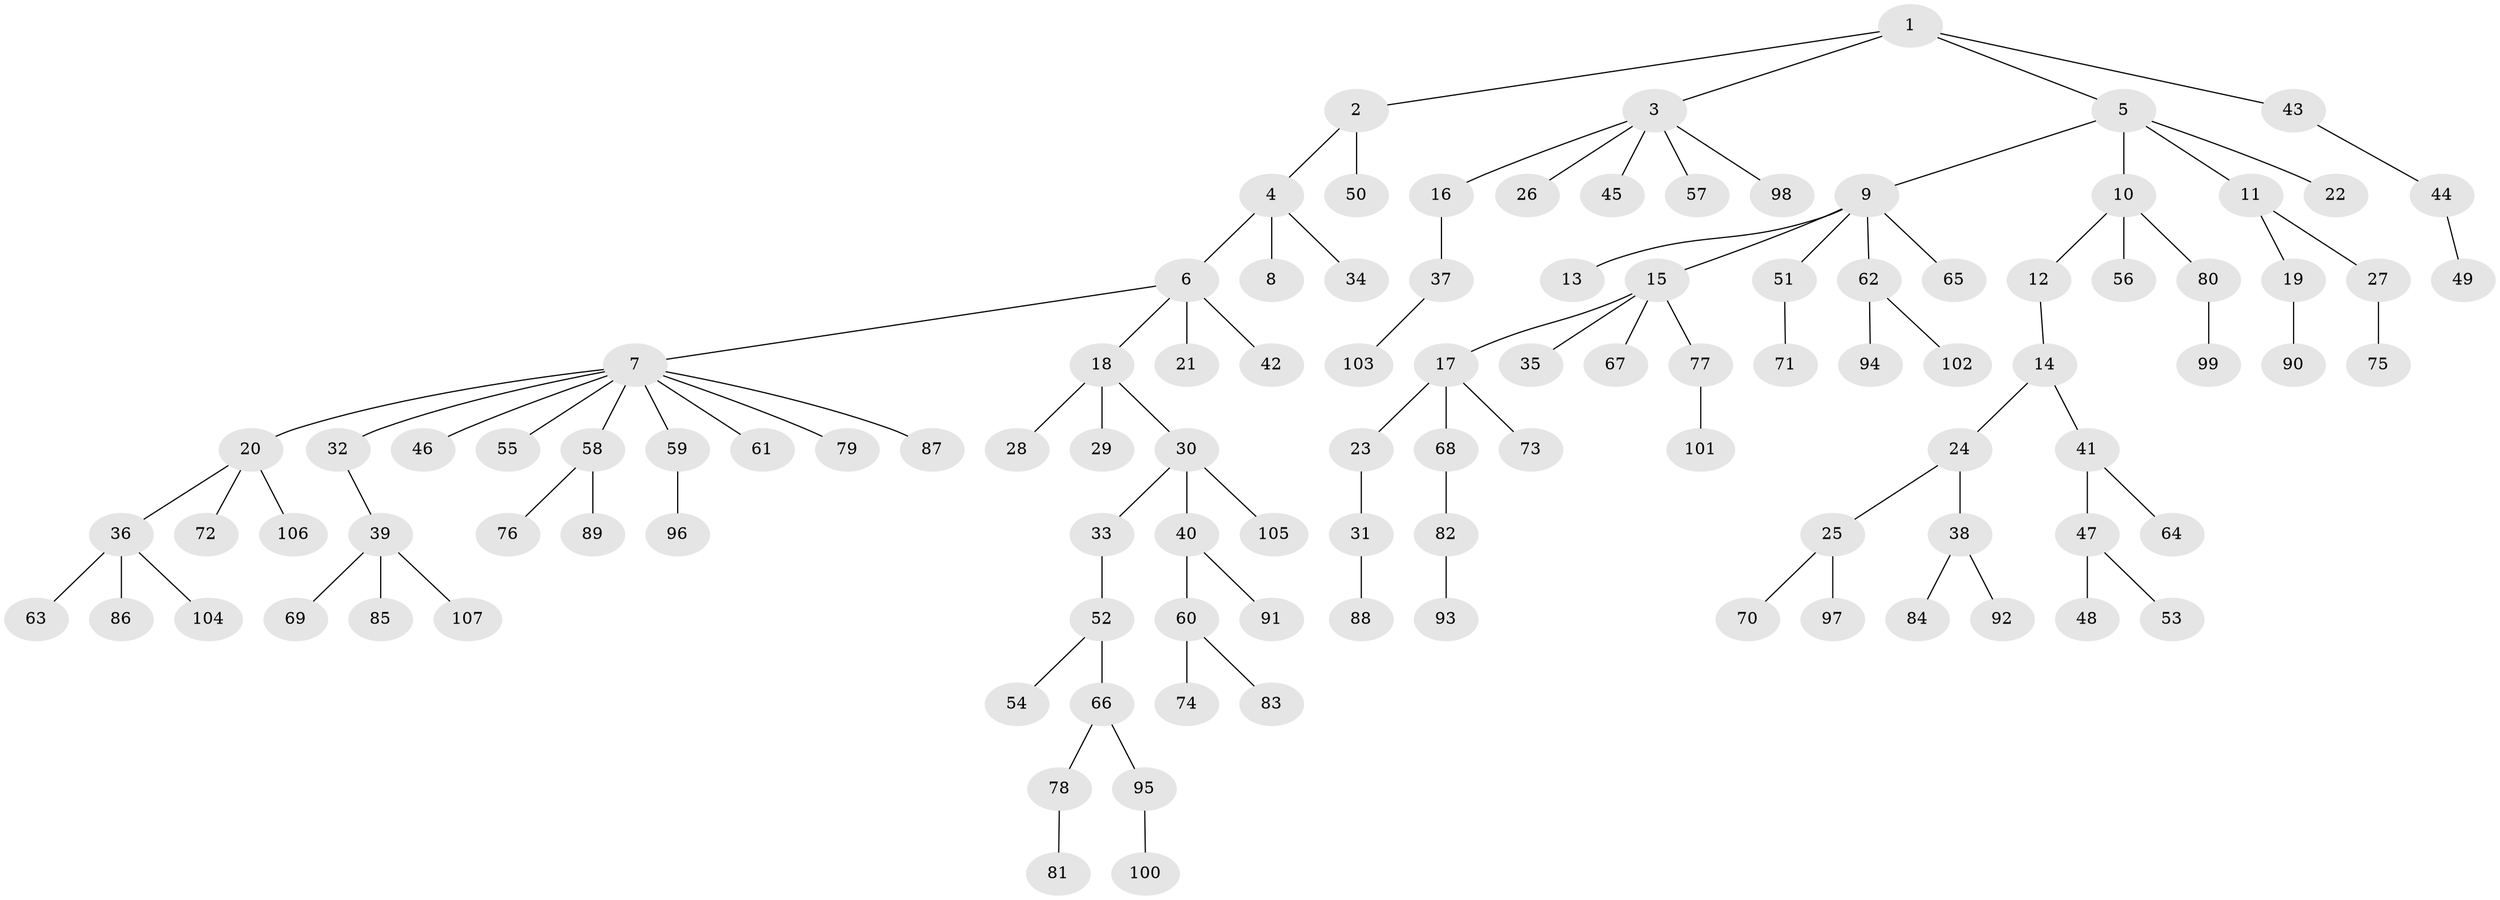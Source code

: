 // Generated by graph-tools (version 1.1) at 2025/02/03/09/25 03:02:22]
// undirected, 107 vertices, 106 edges
graph export_dot {
graph [start="1"]
  node [color=gray90,style=filled];
  1;
  2;
  3;
  4;
  5;
  6;
  7;
  8;
  9;
  10;
  11;
  12;
  13;
  14;
  15;
  16;
  17;
  18;
  19;
  20;
  21;
  22;
  23;
  24;
  25;
  26;
  27;
  28;
  29;
  30;
  31;
  32;
  33;
  34;
  35;
  36;
  37;
  38;
  39;
  40;
  41;
  42;
  43;
  44;
  45;
  46;
  47;
  48;
  49;
  50;
  51;
  52;
  53;
  54;
  55;
  56;
  57;
  58;
  59;
  60;
  61;
  62;
  63;
  64;
  65;
  66;
  67;
  68;
  69;
  70;
  71;
  72;
  73;
  74;
  75;
  76;
  77;
  78;
  79;
  80;
  81;
  82;
  83;
  84;
  85;
  86;
  87;
  88;
  89;
  90;
  91;
  92;
  93;
  94;
  95;
  96;
  97;
  98;
  99;
  100;
  101;
  102;
  103;
  104;
  105;
  106;
  107;
  1 -- 2;
  1 -- 3;
  1 -- 5;
  1 -- 43;
  2 -- 4;
  2 -- 50;
  3 -- 16;
  3 -- 26;
  3 -- 45;
  3 -- 57;
  3 -- 98;
  4 -- 6;
  4 -- 8;
  4 -- 34;
  5 -- 9;
  5 -- 10;
  5 -- 11;
  5 -- 22;
  6 -- 7;
  6 -- 18;
  6 -- 21;
  6 -- 42;
  7 -- 20;
  7 -- 32;
  7 -- 46;
  7 -- 55;
  7 -- 58;
  7 -- 59;
  7 -- 61;
  7 -- 79;
  7 -- 87;
  9 -- 13;
  9 -- 15;
  9 -- 51;
  9 -- 62;
  9 -- 65;
  10 -- 12;
  10 -- 56;
  10 -- 80;
  11 -- 19;
  11 -- 27;
  12 -- 14;
  14 -- 24;
  14 -- 41;
  15 -- 17;
  15 -- 35;
  15 -- 67;
  15 -- 77;
  16 -- 37;
  17 -- 23;
  17 -- 68;
  17 -- 73;
  18 -- 28;
  18 -- 29;
  18 -- 30;
  19 -- 90;
  20 -- 36;
  20 -- 72;
  20 -- 106;
  23 -- 31;
  24 -- 25;
  24 -- 38;
  25 -- 70;
  25 -- 97;
  27 -- 75;
  30 -- 33;
  30 -- 40;
  30 -- 105;
  31 -- 88;
  32 -- 39;
  33 -- 52;
  36 -- 63;
  36 -- 86;
  36 -- 104;
  37 -- 103;
  38 -- 84;
  38 -- 92;
  39 -- 69;
  39 -- 85;
  39 -- 107;
  40 -- 60;
  40 -- 91;
  41 -- 47;
  41 -- 64;
  43 -- 44;
  44 -- 49;
  47 -- 48;
  47 -- 53;
  51 -- 71;
  52 -- 54;
  52 -- 66;
  58 -- 76;
  58 -- 89;
  59 -- 96;
  60 -- 74;
  60 -- 83;
  62 -- 94;
  62 -- 102;
  66 -- 78;
  66 -- 95;
  68 -- 82;
  77 -- 101;
  78 -- 81;
  80 -- 99;
  82 -- 93;
  95 -- 100;
}
